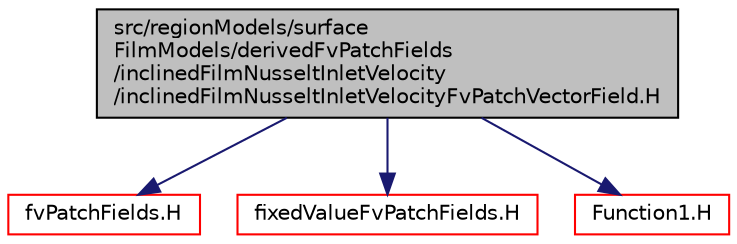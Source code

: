 digraph "src/regionModels/surfaceFilmModels/derivedFvPatchFields/inclinedFilmNusseltInletVelocity/inclinedFilmNusseltInletVelocityFvPatchVectorField.H"
{
  bgcolor="transparent";
  edge [fontname="Helvetica",fontsize="10",labelfontname="Helvetica",labelfontsize="10"];
  node [fontname="Helvetica",fontsize="10",shape=record];
  Node1 [label="src/regionModels/surface\lFilmModels/derivedFvPatchFields\l/inclinedFilmNusseltInletVelocity\l/inclinedFilmNusseltInletVelocityFvPatchVectorField.H",height=0.2,width=0.4,color="black", fillcolor="grey75", style="filled", fontcolor="black"];
  Node1 -> Node2 [color="midnightblue",fontsize="10",style="solid",fontname="Helvetica"];
  Node2 [label="fvPatchFields.H",height=0.2,width=0.4,color="red",URL="$a05687.html"];
  Node1 -> Node3 [color="midnightblue",fontsize="10",style="solid",fontname="Helvetica"];
  Node3 [label="fixedValueFvPatchFields.H",height=0.2,width=0.4,color="red",URL="$a05346.html"];
  Node1 -> Node4 [color="midnightblue",fontsize="10",style="solid",fontname="Helvetica"];
  Node4 [label="Function1.H",height=0.2,width=0.4,color="red",URL="$a09174.html"];
}
